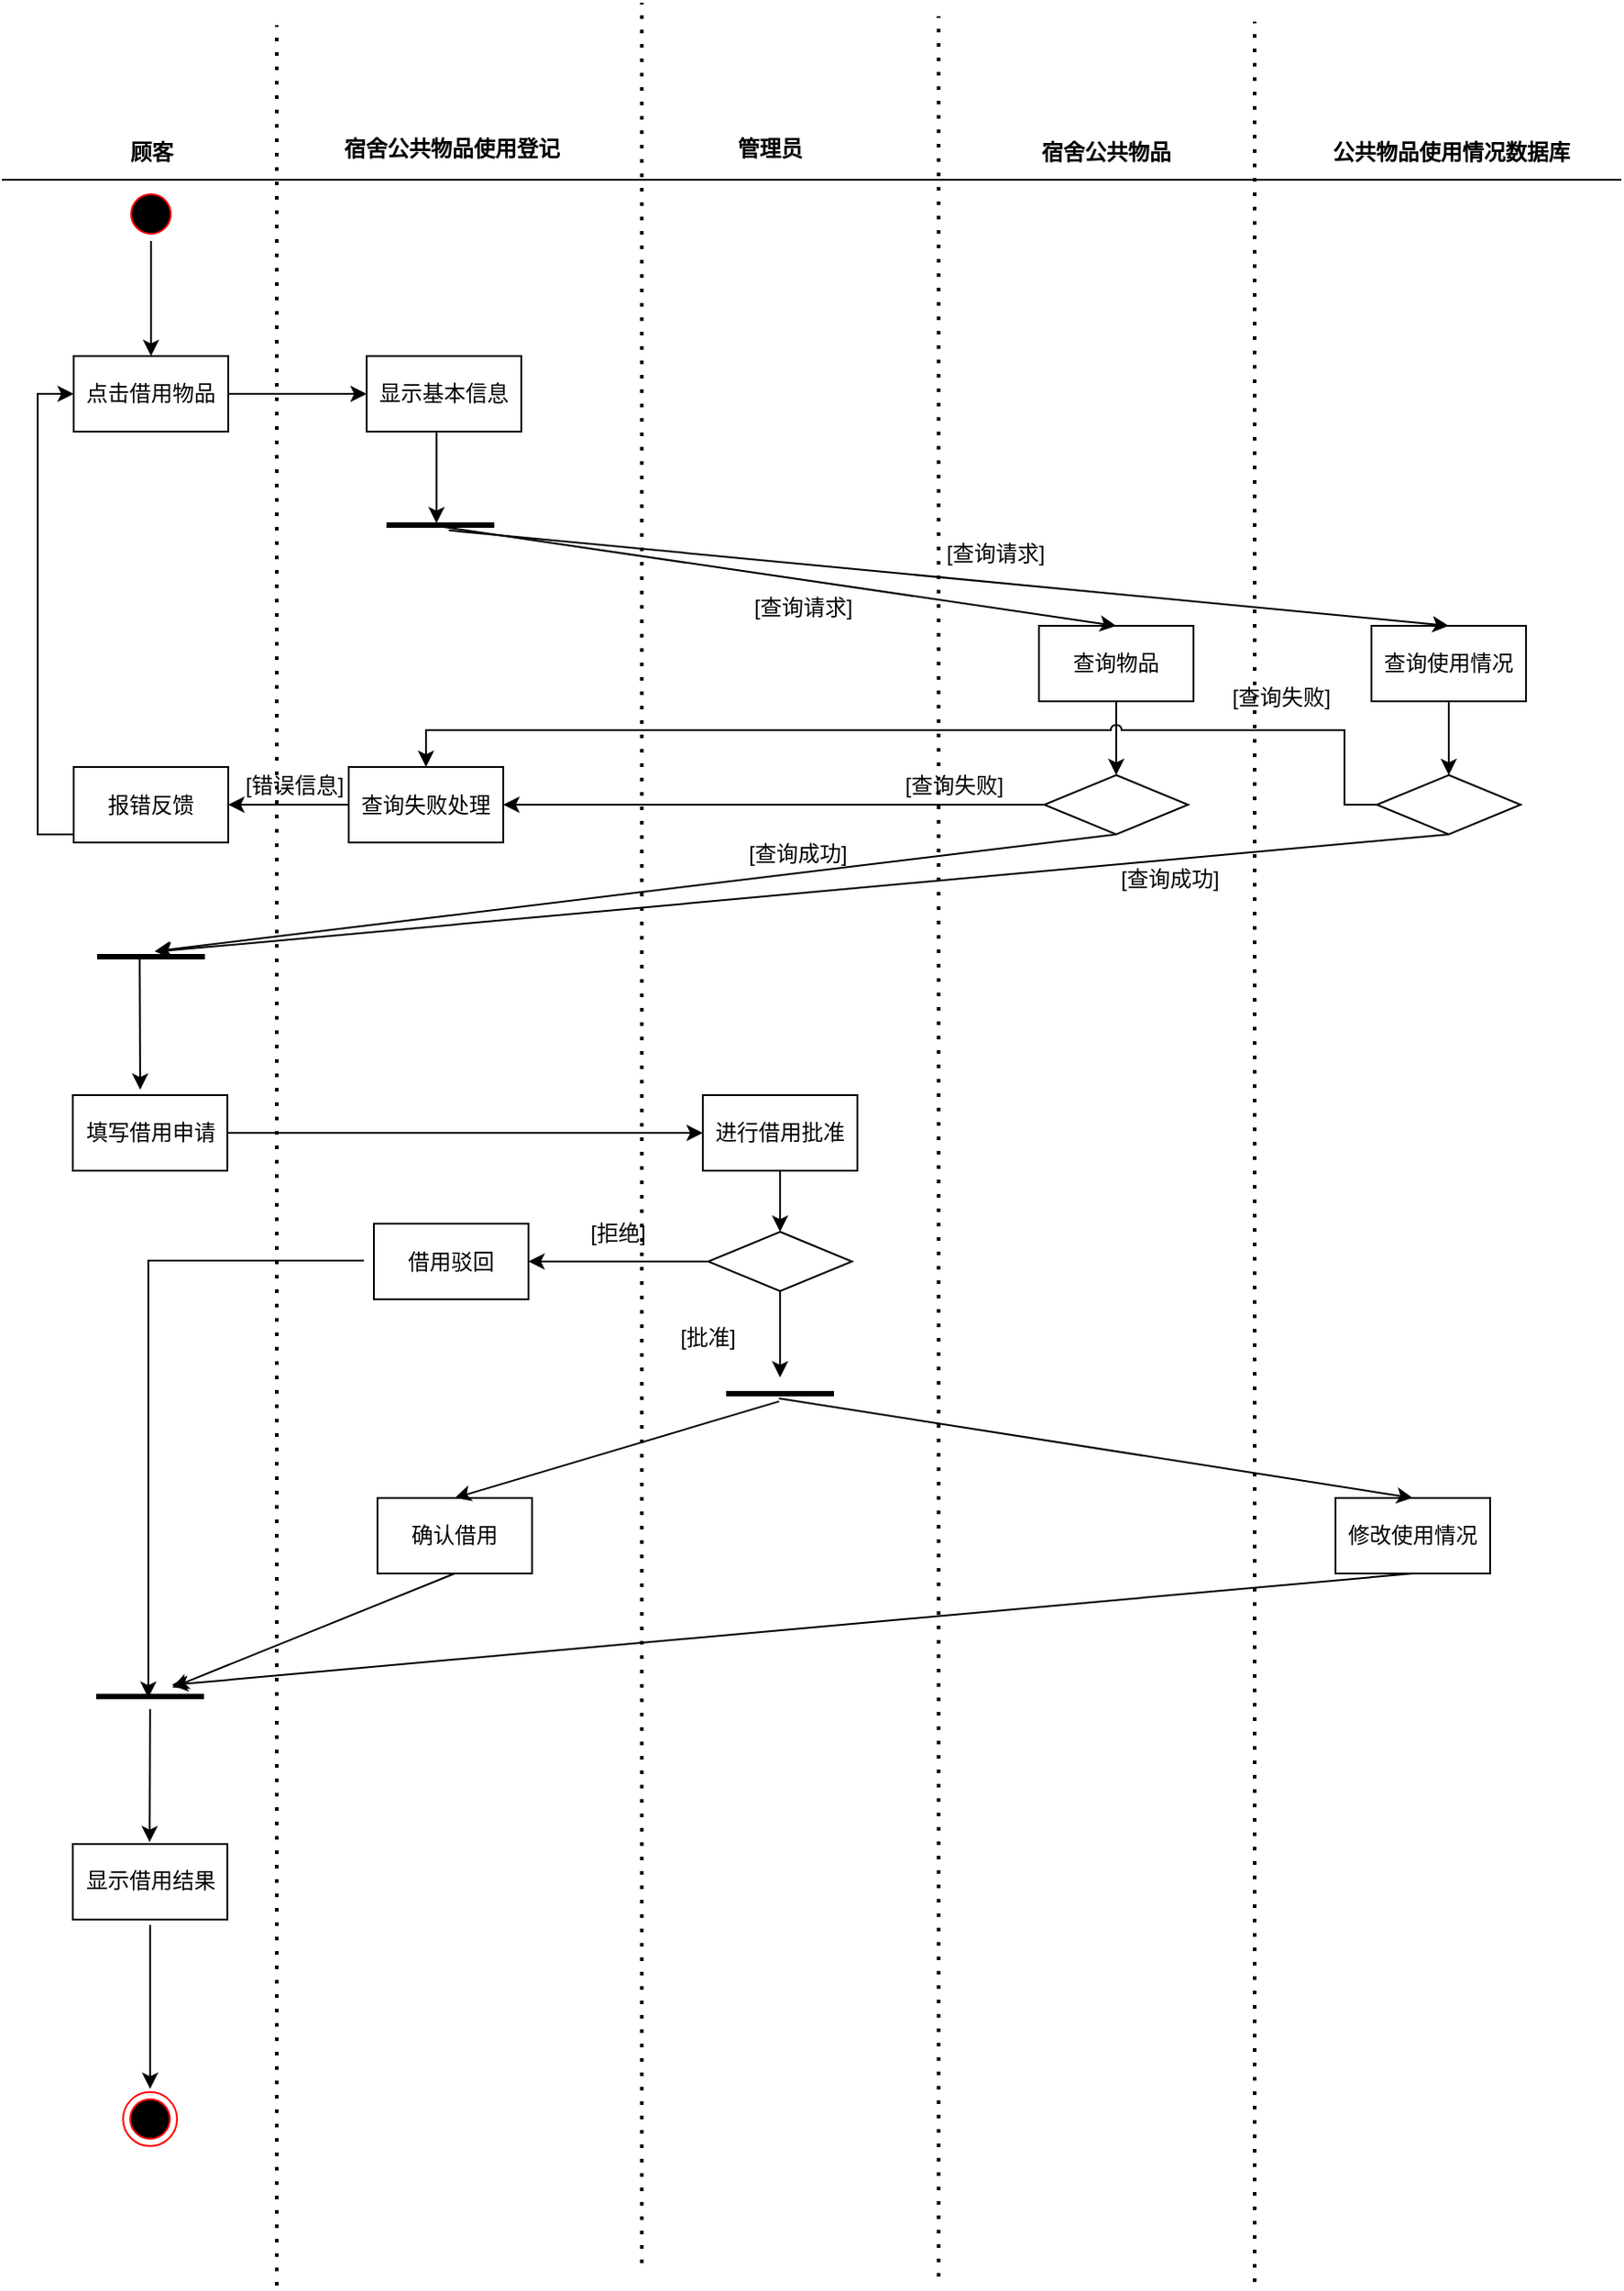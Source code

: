 <mxfile version="21.3.7" type="github">
  <diagram name="第 1 页" id="cgNtaq2MYU6Qqh9RHb4e">
    <mxGraphModel dx="1702" dy="913" grid="0" gridSize="10" guides="1" tooltips="1" connect="1" arrows="1" fold="1" page="1" pageScale="1" pageWidth="2336" pageHeight="1654" math="0" shadow="0">
      <root>
        <mxCell id="0" />
        <mxCell id="1" parent="0" />
        <mxCell id="JYyRSOWREe55q4rwpg1y-1" value="" style="line;strokeWidth=1;fillColor=none;align=left;verticalAlign=middle;spacingTop=-1;spacingLeft=3;spacingRight=3;rotatable=0;labelPosition=right;points=[];portConstraint=eastwest;strokeColor=inherit;" vertex="1" parent="1">
          <mxGeometry x="293" y="170" width="901" height="8" as="geometry" />
        </mxCell>
        <mxCell id="JYyRSOWREe55q4rwpg1y-2" value="顾客" style="text;align=center;fontStyle=1;verticalAlign=middle;spacingLeft=3;spacingRight=3;strokeColor=none;rotatable=0;points=[[0,0.5],[1,0.5]];portConstraint=eastwest;html=1;" vertex="1" parent="1">
          <mxGeometry x="352" y="151" width="48" height="16" as="geometry" />
        </mxCell>
        <mxCell id="JYyRSOWREe55q4rwpg1y-3" value="管理员" style="text;align=center;fontStyle=1;verticalAlign=middle;spacingLeft=3;spacingRight=3;strokeColor=none;rotatable=0;points=[[0,0.5],[1,0.5]];portConstraint=eastwest;html=1;" vertex="1" parent="1">
          <mxGeometry x="696" y="149" width="48" height="16" as="geometry" />
        </mxCell>
        <mxCell id="JYyRSOWREe55q4rwpg1y-4" value="公共物品使用情况数据库" style="text;align=center;fontStyle=1;verticalAlign=middle;spacingLeft=3;spacingRight=3;strokeColor=none;rotatable=0;points=[[0,0.5],[1,0.5]];portConstraint=eastwest;html=1;" vertex="1" parent="1">
          <mxGeometry x="1075" y="151" width="48" height="16" as="geometry" />
        </mxCell>
        <mxCell id="JYyRSOWREe55q4rwpg1y-5" value="宿舍公共物品" style="text;align=center;fontStyle=1;verticalAlign=middle;spacingLeft=3;spacingRight=3;strokeColor=none;rotatable=0;points=[[0,0.5],[1,0.5]];portConstraint=eastwest;html=1;" vertex="1" parent="1">
          <mxGeometry x="883" y="151" width="48" height="16" as="geometry" />
        </mxCell>
        <mxCell id="JYyRSOWREe55q4rwpg1y-6" style="edgeStyle=orthogonalEdgeStyle;rounded=0;orthogonalLoop=1;jettySize=auto;html=1;" edge="1" parent="1" source="JYyRSOWREe55q4rwpg1y-7" target="JYyRSOWREe55q4rwpg1y-9">
          <mxGeometry relative="1" as="geometry" />
        </mxCell>
        <mxCell id="JYyRSOWREe55q4rwpg1y-7" value="" style="ellipse;html=1;shape=startState;fillColor=#000000;strokeColor=#ff0000;" vertex="1" parent="1">
          <mxGeometry x="361" y="178" width="30" height="30" as="geometry" />
        </mxCell>
        <mxCell id="JYyRSOWREe55q4rwpg1y-8" style="edgeStyle=orthogonalEdgeStyle;rounded=0;orthogonalLoop=1;jettySize=auto;html=1;" edge="1" parent="1" source="JYyRSOWREe55q4rwpg1y-9" target="JYyRSOWREe55q4rwpg1y-10">
          <mxGeometry relative="1" as="geometry" />
        </mxCell>
        <mxCell id="JYyRSOWREe55q4rwpg1y-9" value="点击借用物品" style="html=1;whiteSpace=wrap;" vertex="1" parent="1">
          <mxGeometry x="333" y="272" width="86" height="42" as="geometry" />
        </mxCell>
        <mxCell id="JYyRSOWREe55q4rwpg1y-10" value="显示基本信息" style="html=1;whiteSpace=wrap;" vertex="1" parent="1">
          <mxGeometry x="496" y="272" width="86" height="42" as="geometry" />
        </mxCell>
        <mxCell id="JYyRSOWREe55q4rwpg1y-11" style="edgeStyle=orthogonalEdgeStyle;rounded=0;orthogonalLoop=1;jettySize=auto;html=1;entryX=0.5;entryY=0;entryDx=0;entryDy=0;" edge="1" parent="1" source="JYyRSOWREe55q4rwpg1y-12" target="JYyRSOWREe55q4rwpg1y-14">
          <mxGeometry relative="1" as="geometry" />
        </mxCell>
        <mxCell id="JYyRSOWREe55q4rwpg1y-12" value="查询物品" style="html=1;whiteSpace=wrap;" vertex="1" parent="1">
          <mxGeometry x="870" y="422" width="86" height="42" as="geometry" />
        </mxCell>
        <mxCell id="JYyRSOWREe55q4rwpg1y-13" style="edgeStyle=orthogonalEdgeStyle;rounded=0;orthogonalLoop=1;jettySize=auto;html=1;" edge="1" parent="1" source="JYyRSOWREe55q4rwpg1y-14" target="JYyRSOWREe55q4rwpg1y-23">
          <mxGeometry relative="1" as="geometry" />
        </mxCell>
        <mxCell id="JYyRSOWREe55q4rwpg1y-14" value="" style="rhombus;whiteSpace=wrap;html=1;" vertex="1" parent="1">
          <mxGeometry x="873" y="505" width="80" height="33" as="geometry" />
        </mxCell>
        <mxCell id="JYyRSOWREe55q4rwpg1y-15" value="" style="ellipse;html=1;shape=endState;fillColor=#000000;strokeColor=#ff0000;" vertex="1" parent="1">
          <mxGeometry x="360.5" y="1237.43" width="30" height="30" as="geometry" />
        </mxCell>
        <mxCell id="JYyRSOWREe55q4rwpg1y-16" value="" style="endArrow=classic;html=1;rounded=0;" edge="1" parent="1">
          <mxGeometry width="50" height="50" relative="1" as="geometry">
            <mxPoint x="375.5" y="1144.43" as="sourcePoint" />
            <mxPoint x="375.5" y="1235.622" as="targetPoint" />
          </mxGeometry>
        </mxCell>
        <mxCell id="JYyRSOWREe55q4rwpg1y-17" value="" style="endArrow=none;dashed=1;html=1;dashPattern=1 3;strokeWidth=2;rounded=0;" edge="1" parent="1">
          <mxGeometry width="50" height="50" relative="1" as="geometry">
            <mxPoint x="446" y="1345" as="sourcePoint" />
            <mxPoint x="446" y="88" as="targetPoint" />
          </mxGeometry>
        </mxCell>
        <mxCell id="JYyRSOWREe55q4rwpg1y-18" style="edgeStyle=orthogonalEdgeStyle;rounded=0;orthogonalLoop=1;jettySize=auto;html=1;" edge="1" parent="1">
          <mxGeometry relative="1" as="geometry">
            <mxPoint x="534.83" y="365" as="targetPoint" />
            <mxPoint x="534.83" y="314" as="sourcePoint" />
          </mxGeometry>
        </mxCell>
        <mxCell id="JYyRSOWREe55q4rwpg1y-19" value="" style="line;strokeWidth=3;rotatable=0;dashed=0;labelPosition=right;align=left;verticalAlign=middle;spacingTop=0;spacingLeft=6;points=[];portConstraint=eastwest;fontSize=13;" vertex="1" parent="1">
          <mxGeometry x="507" y="361" width="60" height="10" as="geometry" />
        </mxCell>
        <mxCell id="JYyRSOWREe55q4rwpg1y-20" value="" style="endArrow=classic;html=1;rounded=0;exitX=0.511;exitY=0.593;exitDx=0;exitDy=0;entryX=0.5;entryY=0;entryDx=0;entryDy=0;exitPerimeter=0;" edge="1" parent="1" source="JYyRSOWREe55q4rwpg1y-19" target="JYyRSOWREe55q4rwpg1y-12">
          <mxGeometry width="50" height="50" relative="1" as="geometry">
            <mxPoint x="846" y="304" as="sourcePoint" />
            <mxPoint x="905" y="466" as="targetPoint" />
          </mxGeometry>
        </mxCell>
        <mxCell id="JYyRSOWREe55q4rwpg1y-21" value="[查询请求]" style="text;html=1;strokeColor=none;fillColor=none;align=center;verticalAlign=middle;whiteSpace=wrap;rounded=0;" vertex="1" parent="1">
          <mxGeometry x="709" y="397" width="60" height="30" as="geometry" />
        </mxCell>
        <mxCell id="JYyRSOWREe55q4rwpg1y-22" style="edgeStyle=orthogonalEdgeStyle;rounded=0;orthogonalLoop=1;jettySize=auto;html=1;" edge="1" parent="1" source="JYyRSOWREe55q4rwpg1y-23" target="JYyRSOWREe55q4rwpg1y-28">
          <mxGeometry relative="1" as="geometry" />
        </mxCell>
        <mxCell id="JYyRSOWREe55q4rwpg1y-23" value="查询失败处理" style="html=1;whiteSpace=wrap;" vertex="1" parent="1">
          <mxGeometry x="486" y="500.5" width="86" height="42" as="geometry" />
        </mxCell>
        <mxCell id="JYyRSOWREe55q4rwpg1y-24" value="[查询失败]" style="text;html=1;strokeColor=none;fillColor=none;align=center;verticalAlign=middle;whiteSpace=wrap;rounded=0;" vertex="1" parent="1">
          <mxGeometry x="793" y="496" width="60" height="30" as="geometry" />
        </mxCell>
        <mxCell id="JYyRSOWREe55q4rwpg1y-26" value="确认借用" style="html=1;whiteSpace=wrap;" vertex="1" parent="1">
          <mxGeometry x="502" y="907" width="86" height="42" as="geometry" />
        </mxCell>
        <mxCell id="JYyRSOWREe55q4rwpg1y-27" style="edgeStyle=orthogonalEdgeStyle;rounded=0;orthogonalLoop=1;jettySize=auto;html=1;entryX=0;entryY=0.5;entryDx=0;entryDy=0;" edge="1" parent="1" source="JYyRSOWREe55q4rwpg1y-28" target="JYyRSOWREe55q4rwpg1y-9">
          <mxGeometry relative="1" as="geometry">
            <Array as="points">
              <mxPoint x="313" y="538" />
              <mxPoint x="313" y="293" />
            </Array>
          </mxGeometry>
        </mxCell>
        <mxCell id="JYyRSOWREe55q4rwpg1y-28" value="报错反馈" style="html=1;whiteSpace=wrap;" vertex="1" parent="1">
          <mxGeometry x="333" y="500.5" width="86" height="42" as="geometry" />
        </mxCell>
        <mxCell id="JYyRSOWREe55q4rwpg1y-29" value="[错误信息]" style="text;html=1;strokeColor=none;fillColor=none;align=center;verticalAlign=middle;whiteSpace=wrap;rounded=0;" vertex="1" parent="1">
          <mxGeometry x="426" y="496" width="60" height="30" as="geometry" />
        </mxCell>
        <mxCell id="JYyRSOWREe55q4rwpg1y-30" value="显示借用结果" style="html=1;whiteSpace=wrap;" vertex="1" parent="1">
          <mxGeometry x="332.5" y="1099.43" width="86" height="42" as="geometry" />
        </mxCell>
        <mxCell id="JYyRSOWREe55q4rwpg1y-31" value="" style="line;strokeWidth=3;rotatable=0;dashed=0;labelPosition=right;align=left;verticalAlign=middle;spacingTop=0;spacingLeft=6;points=[];portConstraint=eastwest;fontSize=13;" vertex="1" parent="1">
          <mxGeometry x="346" y="601" width="60" height="10" as="geometry" />
        </mxCell>
        <mxCell id="JYyRSOWREe55q4rwpg1y-33" value="" style="endArrow=classic;html=1;rounded=0;exitX=0.5;exitY=1;exitDx=0;exitDy=0;entryX=0.533;entryY=0.2;entryDx=0;entryDy=0;entryPerimeter=0;" edge="1" parent="1" source="JYyRSOWREe55q4rwpg1y-14" target="JYyRSOWREe55q4rwpg1y-31">
          <mxGeometry width="50" height="50" relative="1" as="geometry">
            <mxPoint x="923" y="646" as="sourcePoint" />
            <mxPoint x="720" y="628" as="targetPoint" />
          </mxGeometry>
        </mxCell>
        <mxCell id="JYyRSOWREe55q4rwpg1y-34" value="[查询成功]" style="text;html=1;strokeColor=none;fillColor=none;align=center;verticalAlign=middle;whiteSpace=wrap;rounded=0;" vertex="1" parent="1">
          <mxGeometry x="706" y="534" width="60" height="30" as="geometry" />
        </mxCell>
        <mxCell id="JYyRSOWREe55q4rwpg1y-35" style="edgeStyle=orthogonalEdgeStyle;rounded=0;orthogonalLoop=1;jettySize=auto;html=1;entryX=0.5;entryY=0;entryDx=0;entryDy=0;" edge="1" parent="1" source="JYyRSOWREe55q4rwpg1y-36" target="JYyRSOWREe55q4rwpg1y-38">
          <mxGeometry relative="1" as="geometry" />
        </mxCell>
        <mxCell id="JYyRSOWREe55q4rwpg1y-36" value="查询使用情况" style="html=1;whiteSpace=wrap;" vertex="1" parent="1">
          <mxGeometry x="1055" y="422" width="86" height="42" as="geometry" />
        </mxCell>
        <mxCell id="JYyRSOWREe55q4rwpg1y-37" style="edgeStyle=orthogonalEdgeStyle;rounded=0;orthogonalLoop=1;jettySize=auto;html=1;entryX=0.5;entryY=0;entryDx=0;entryDy=0;jumpStyle=arc;" edge="1" parent="1" source="JYyRSOWREe55q4rwpg1y-38" target="JYyRSOWREe55q4rwpg1y-23">
          <mxGeometry relative="1" as="geometry">
            <Array as="points">
              <mxPoint x="1040" y="522" />
              <mxPoint x="1040" y="480" />
              <mxPoint x="529" y="480" />
            </Array>
          </mxGeometry>
        </mxCell>
        <mxCell id="JYyRSOWREe55q4rwpg1y-38" value="" style="rhombus;whiteSpace=wrap;html=1;" vertex="1" parent="1">
          <mxGeometry x="1058" y="505" width="80" height="33" as="geometry" />
        </mxCell>
        <mxCell id="JYyRSOWREe55q4rwpg1y-39" value="" style="endArrow=classic;html=1;rounded=0;exitX=0.578;exitY=0.791;exitDx=0;exitDy=0;entryX=0.5;entryY=0;entryDx=0;entryDy=0;exitPerimeter=0;" edge="1" parent="1" source="JYyRSOWREe55q4rwpg1y-19" target="JYyRSOWREe55q4rwpg1y-36">
          <mxGeometry width="50" height="50" relative="1" as="geometry">
            <mxPoint x="748" y="380" as="sourcePoint" />
            <mxPoint x="946" y="449" as="targetPoint" />
          </mxGeometry>
        </mxCell>
        <mxCell id="JYyRSOWREe55q4rwpg1y-40" value="" style="endArrow=classic;html=1;rounded=0;exitX=0.5;exitY=1;exitDx=0;exitDy=0;entryX=0.542;entryY=0.224;entryDx=0;entryDy=0;entryPerimeter=0;" edge="1" parent="1" source="JYyRSOWREe55q4rwpg1y-38" target="JYyRSOWREe55q4rwpg1y-31">
          <mxGeometry width="50" height="50" relative="1" as="geometry">
            <mxPoint x="1151" y="639" as="sourcePoint" />
            <mxPoint x="724" y="633" as="targetPoint" />
          </mxGeometry>
        </mxCell>
        <mxCell id="JYyRSOWREe55q4rwpg1y-41" value="[查询失败]" style="text;html=1;strokeColor=none;fillColor=none;align=center;verticalAlign=middle;whiteSpace=wrap;rounded=0;" vertex="1" parent="1">
          <mxGeometry x="975" y="447" width="60" height="30" as="geometry" />
        </mxCell>
        <mxCell id="JYyRSOWREe55q4rwpg1y-42" value="[查询成功]" style="text;html=1;strokeColor=none;fillColor=none;align=center;verticalAlign=middle;whiteSpace=wrap;rounded=0;" vertex="1" parent="1">
          <mxGeometry x="913" y="548" width="60" height="30" as="geometry" />
        </mxCell>
        <mxCell id="JYyRSOWREe55q4rwpg1y-47" value="宿舍公共物品使用登记" style="text;align=center;fontStyle=1;verticalAlign=middle;spacingLeft=3;spacingRight=3;strokeColor=none;rotatable=0;points=[[0,0.5],[1,0.5]];portConstraint=eastwest;html=1;" vertex="1" parent="1">
          <mxGeometry x="519" y="149" width="48" height="16" as="geometry" />
        </mxCell>
        <mxCell id="JYyRSOWREe55q4rwpg1y-48" value="[查询请求]" style="text;html=1;strokeColor=none;fillColor=none;align=center;verticalAlign=middle;whiteSpace=wrap;rounded=0;" vertex="1" parent="1">
          <mxGeometry x="816" y="367" width="60" height="30" as="geometry" />
        </mxCell>
        <mxCell id="JYyRSOWREe55q4rwpg1y-49" value="" style="endArrow=classic;html=1;rounded=0;exitX=0.395;exitY=0.642;exitDx=0;exitDy=0;exitPerimeter=0;" edge="1" parent="1" source="JYyRSOWREe55q4rwpg1y-31">
          <mxGeometry width="50" height="50" relative="1" as="geometry">
            <mxPoint x="408" y="670" as="sourcePoint" />
            <mxPoint x="370" y="680" as="targetPoint" />
          </mxGeometry>
        </mxCell>
        <mxCell id="JYyRSOWREe55q4rwpg1y-52" style="edgeStyle=orthogonalEdgeStyle;rounded=0;orthogonalLoop=1;jettySize=auto;html=1;" edge="1" parent="1" source="JYyRSOWREe55q4rwpg1y-50" target="JYyRSOWREe55q4rwpg1y-51">
          <mxGeometry relative="1" as="geometry" />
        </mxCell>
        <mxCell id="JYyRSOWREe55q4rwpg1y-50" value="填写借用申请" style="html=1;whiteSpace=wrap;" vertex="1" parent="1">
          <mxGeometry x="332.5" y="683" width="86" height="42" as="geometry" />
        </mxCell>
        <mxCell id="JYyRSOWREe55q4rwpg1y-56" style="edgeStyle=orthogonalEdgeStyle;rounded=0;orthogonalLoop=1;jettySize=auto;html=1;entryX=0.5;entryY=0;entryDx=0;entryDy=0;" edge="1" parent="1" source="JYyRSOWREe55q4rwpg1y-51" target="JYyRSOWREe55q4rwpg1y-55">
          <mxGeometry relative="1" as="geometry" />
        </mxCell>
        <mxCell id="JYyRSOWREe55q4rwpg1y-51" value="进行借用批准" style="html=1;whiteSpace=wrap;" vertex="1" parent="1">
          <mxGeometry x="683" y="683" width="86" height="42" as="geometry" />
        </mxCell>
        <mxCell id="JYyRSOWREe55q4rwpg1y-58" style="edgeStyle=orthogonalEdgeStyle;rounded=0;orthogonalLoop=1;jettySize=auto;html=1;" edge="1" parent="1" source="JYyRSOWREe55q4rwpg1y-55">
          <mxGeometry relative="1" as="geometry">
            <mxPoint x="726" y="840" as="targetPoint" />
          </mxGeometry>
        </mxCell>
        <mxCell id="JYyRSOWREe55q4rwpg1y-67" style="edgeStyle=orthogonalEdgeStyle;rounded=0;orthogonalLoop=1;jettySize=auto;html=1;entryX=1;entryY=0.5;entryDx=0;entryDy=0;" edge="1" parent="1" source="JYyRSOWREe55q4rwpg1y-55" target="JYyRSOWREe55q4rwpg1y-66">
          <mxGeometry relative="1" as="geometry" />
        </mxCell>
        <mxCell id="JYyRSOWREe55q4rwpg1y-55" value="" style="rhombus;whiteSpace=wrap;html=1;" vertex="1" parent="1">
          <mxGeometry x="686" y="759" width="80" height="33" as="geometry" />
        </mxCell>
        <mxCell id="JYyRSOWREe55q4rwpg1y-59" value="" style="line;strokeWidth=3;rotatable=0;dashed=0;labelPosition=right;align=left;verticalAlign=middle;spacingTop=0;spacingLeft=6;points=[];portConstraint=eastwest;fontSize=13;" vertex="1" parent="1">
          <mxGeometry x="696" y="844" width="60" height="10" as="geometry" />
        </mxCell>
        <mxCell id="JYyRSOWREe55q4rwpg1y-60" value="" style="endArrow=classic;html=1;rounded=0;exitX=0.49;exitY=0.932;exitDx=0;exitDy=0;exitPerimeter=0;entryX=0.5;entryY=0;entryDx=0;entryDy=0;" edge="1" parent="1" source="JYyRSOWREe55q4rwpg1y-59" target="JYyRSOWREe55q4rwpg1y-26">
          <mxGeometry width="50" height="50" relative="1" as="geometry">
            <mxPoint x="715" y="958" as="sourcePoint" />
            <mxPoint x="765" y="908" as="targetPoint" />
          </mxGeometry>
        </mxCell>
        <mxCell id="JYyRSOWREe55q4rwpg1y-61" value="[批准]" style="text;html=1;strokeColor=none;fillColor=none;align=center;verticalAlign=middle;whiteSpace=wrap;rounded=0;" vertex="1" parent="1">
          <mxGeometry x="656" y="803" width="60" height="30" as="geometry" />
        </mxCell>
        <mxCell id="JYyRSOWREe55q4rwpg1y-62" value="[拒绝]" style="text;html=1;strokeColor=none;fillColor=none;align=center;verticalAlign=middle;whiteSpace=wrap;rounded=0;" vertex="1" parent="1">
          <mxGeometry x="606" y="745" width="60" height="30" as="geometry" />
        </mxCell>
        <mxCell id="JYyRSOWREe55q4rwpg1y-63" value="" style="line;strokeWidth=3;rotatable=0;dashed=0;labelPosition=right;align=left;verticalAlign=middle;spacingTop=0;spacingLeft=6;points=[];portConstraint=eastwest;fontSize=13;" vertex="1" parent="1">
          <mxGeometry x="345.5" y="1012.43" width="60" height="10" as="geometry" />
        </mxCell>
        <mxCell id="JYyRSOWREe55q4rwpg1y-64" value="" style="endArrow=classic;html=1;rounded=0;" edge="1" parent="1">
          <mxGeometry width="50" height="50" relative="1" as="geometry">
            <mxPoint x="375.5" y="1024.43" as="sourcePoint" />
            <mxPoint x="375.21" y="1098.432" as="targetPoint" />
          </mxGeometry>
        </mxCell>
        <mxCell id="JYyRSOWREe55q4rwpg1y-65" value="" style="endArrow=classic;html=1;rounded=0;exitX=0.5;exitY=1;exitDx=0;exitDy=0;" edge="1" parent="1" source="JYyRSOWREe55q4rwpg1y-26" target="JYyRSOWREe55q4rwpg1y-63">
          <mxGeometry width="50" height="50" relative="1" as="geometry">
            <mxPoint x="514" y="1052" as="sourcePoint" />
            <mxPoint x="564" y="1002" as="targetPoint" />
          </mxGeometry>
        </mxCell>
        <mxCell id="JYyRSOWREe55q4rwpg1y-68" style="edgeStyle=orthogonalEdgeStyle;rounded=0;orthogonalLoop=1;jettySize=auto;html=1;entryX=0.479;entryY=0.564;entryDx=0;entryDy=0;entryPerimeter=0;" edge="1" parent="1" target="JYyRSOWREe55q4rwpg1y-63">
          <mxGeometry relative="1" as="geometry">
            <mxPoint x="494.5" y="775.001" as="sourcePoint" />
            <Array as="points">
              <mxPoint x="374.5" y="775.43" />
              <mxPoint x="374.5" y="1018.43" />
            </Array>
          </mxGeometry>
        </mxCell>
        <mxCell id="JYyRSOWREe55q4rwpg1y-66" value="借用驳回" style="html=1;whiteSpace=wrap;" vertex="1" parent="1">
          <mxGeometry x="500" y="754.5" width="86" height="42" as="geometry" />
        </mxCell>
        <mxCell id="JYyRSOWREe55q4rwpg1y-70" value="修改使用情况" style="html=1;whiteSpace=wrap;" vertex="1" parent="1">
          <mxGeometry x="1035" y="907" width="86" height="42" as="geometry" />
        </mxCell>
        <mxCell id="JYyRSOWREe55q4rwpg1y-71" value="" style="endArrow=classic;html=1;rounded=0;exitX=0.489;exitY=0.76;exitDx=0;exitDy=0;exitPerimeter=0;entryX=0.5;entryY=0;entryDx=0;entryDy=0;" edge="1" parent="1" source="JYyRSOWREe55q4rwpg1y-59" target="JYyRSOWREe55q4rwpg1y-70">
          <mxGeometry width="50" height="50" relative="1" as="geometry">
            <mxPoint x="735" y="863" as="sourcePoint" />
            <mxPoint x="555" y="917" as="targetPoint" />
          </mxGeometry>
        </mxCell>
        <mxCell id="JYyRSOWREe55q4rwpg1y-72" value="" style="endArrow=classic;html=1;rounded=0;exitX=0.5;exitY=1;exitDx=0;exitDy=0;" edge="1" parent="1" source="JYyRSOWREe55q4rwpg1y-70">
          <mxGeometry width="50" height="50" relative="1" as="geometry">
            <mxPoint x="735" y="862" as="sourcePoint" />
            <mxPoint x="387.576" y="1011" as="targetPoint" />
          </mxGeometry>
        </mxCell>
        <mxCell id="JYyRSOWREe55q4rwpg1y-73" value="" style="endArrow=none;dashed=1;html=1;dashPattern=1 3;strokeWidth=2;rounded=0;" edge="1" parent="1">
          <mxGeometry width="50" height="50" relative="1" as="geometry">
            <mxPoint x="649.09" y="1332.5" as="sourcePoint" />
            <mxPoint x="649.09" y="75.5" as="targetPoint" />
          </mxGeometry>
        </mxCell>
        <mxCell id="JYyRSOWREe55q4rwpg1y-74" value="" style="endArrow=none;dashed=1;html=1;dashPattern=1 3;strokeWidth=2;rounded=0;" edge="1" parent="1">
          <mxGeometry width="50" height="50" relative="1" as="geometry">
            <mxPoint x="814.18" y="1340" as="sourcePoint" />
            <mxPoint x="814.18" y="83" as="targetPoint" />
          </mxGeometry>
        </mxCell>
        <mxCell id="JYyRSOWREe55q4rwpg1y-75" value="" style="endArrow=none;dashed=1;html=1;dashPattern=1 3;strokeWidth=2;rounded=0;" edge="1" parent="1">
          <mxGeometry width="50" height="50" relative="1" as="geometry">
            <mxPoint x="990" y="1343" as="sourcePoint" />
            <mxPoint x="990" y="86" as="targetPoint" />
          </mxGeometry>
        </mxCell>
      </root>
    </mxGraphModel>
  </diagram>
</mxfile>
